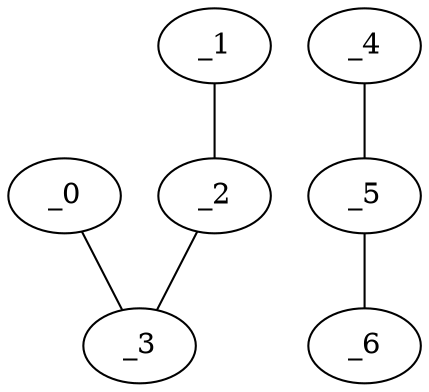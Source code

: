 graph EP1_0101 {
	_0	 [x="2.12928",
		y="2.71632"];
	_3	 [x="0.706449",
		y="2.81504"];
	_0 -- _3;
	_1	 [x="2.23923",
		y="0.615157"];
	_2	 [x="0.708136",
		y="0.677527"];
	_1 -- _2;
	_2 -- _3;
	_4	 [x="0.499883",
		y="1.8137"];
	_5	 [x="1.88",
		y="1.75"];
	_4 -- _5;
	_6	 [x="2.83953",
		y="0.897219"];
	_5 -- _6;
}
